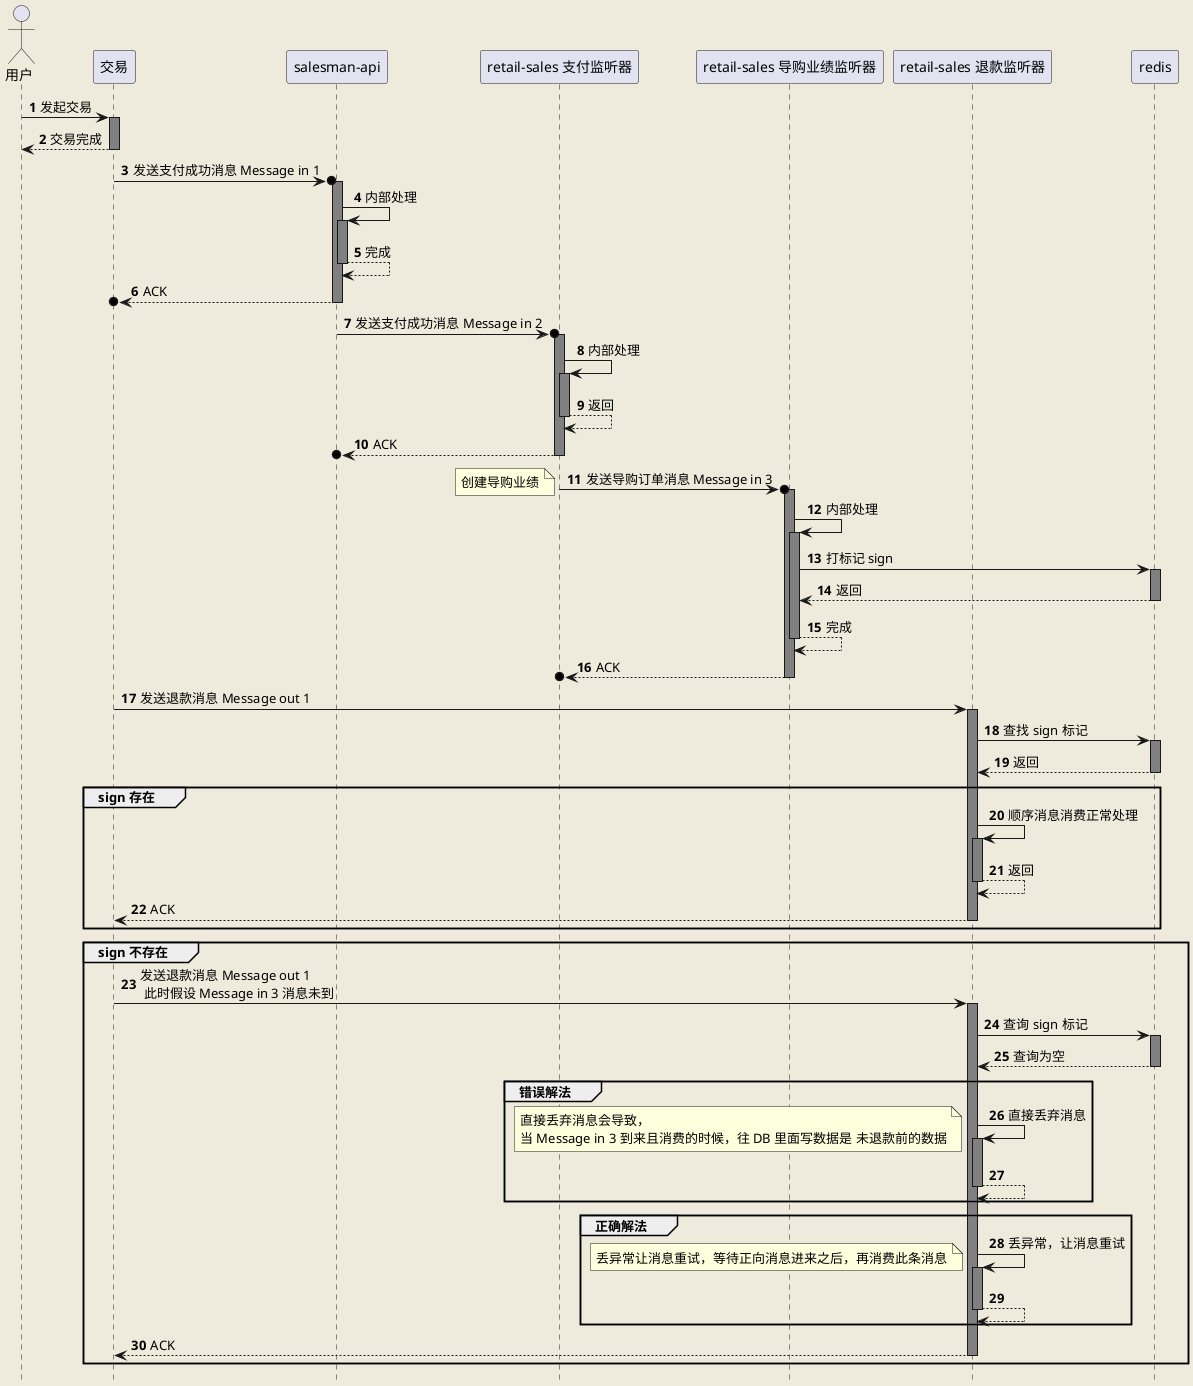 @startuml
'https://plantuml.com/sequence-diagram
hide footbox
skinparam backgroundColor #EEEBDC

skinparam sequence {
    LifeLineBackgroundColor grey
}

autonumber

actor 用户 as user
participant "交易" as trade
participant "salesman-api" as ebiz
participant "retail-sales 支付监听器" as in
participant "retail-sales 导购业绩监听器" as ina
participant "retail-sales 退款监听器" as out
participant "redis" as redis

user -> trade ++ : 发起交易
return 交易完成

trade ->o ebiz ++ : 发送支付成功消息 Message in 1
ebiz -> ebiz ++ : 内部处理
return 完成
return ACK

ebiz ->o in ++ : 发送支付成功消息 Message in 2

in -> in ++ : 内部处理

return 返回
return ACK

in ->o ina ++ : 发送导购订单消息 Message in 3
note left
    创建导购业绩
end note

ina -> ina ++ : 内部处理
ina -> redis ++ : 打标记 sign
return 返回
return 完成
return ACK

trade -> out ++ : 发送退款消息 Message out 1
out -> redis ++ : 查找 sign 标记
return 返回
group sign 存在
    out -> out ++ : 顺序消息消费正常处理
    return 返回
    return ACK
end

group sign 不存在
    trade -> out ++ : 发送退款消息 Message out 1 \n 此时假设 Message in 3 消息未到
    out -> redis ++ : 查询 sign 标记
    return 查询为空
    group 错误解法
        out -> out ++ : 直接丢弃消息
        note left
            直接丢弃消息会导致，
            当 Message in 3 到来且消费的时候，往 DB 里面写数据是 未退款前的数据
        end note
        return
    end

    group 正确解法
        out -> out ++ : 丢异常，让消息重试
        note left
            丢异常让消息重试，等待正向消息进来之后，再消费此条消息
        end note
        return
    end
    return ACK
end
@enduml